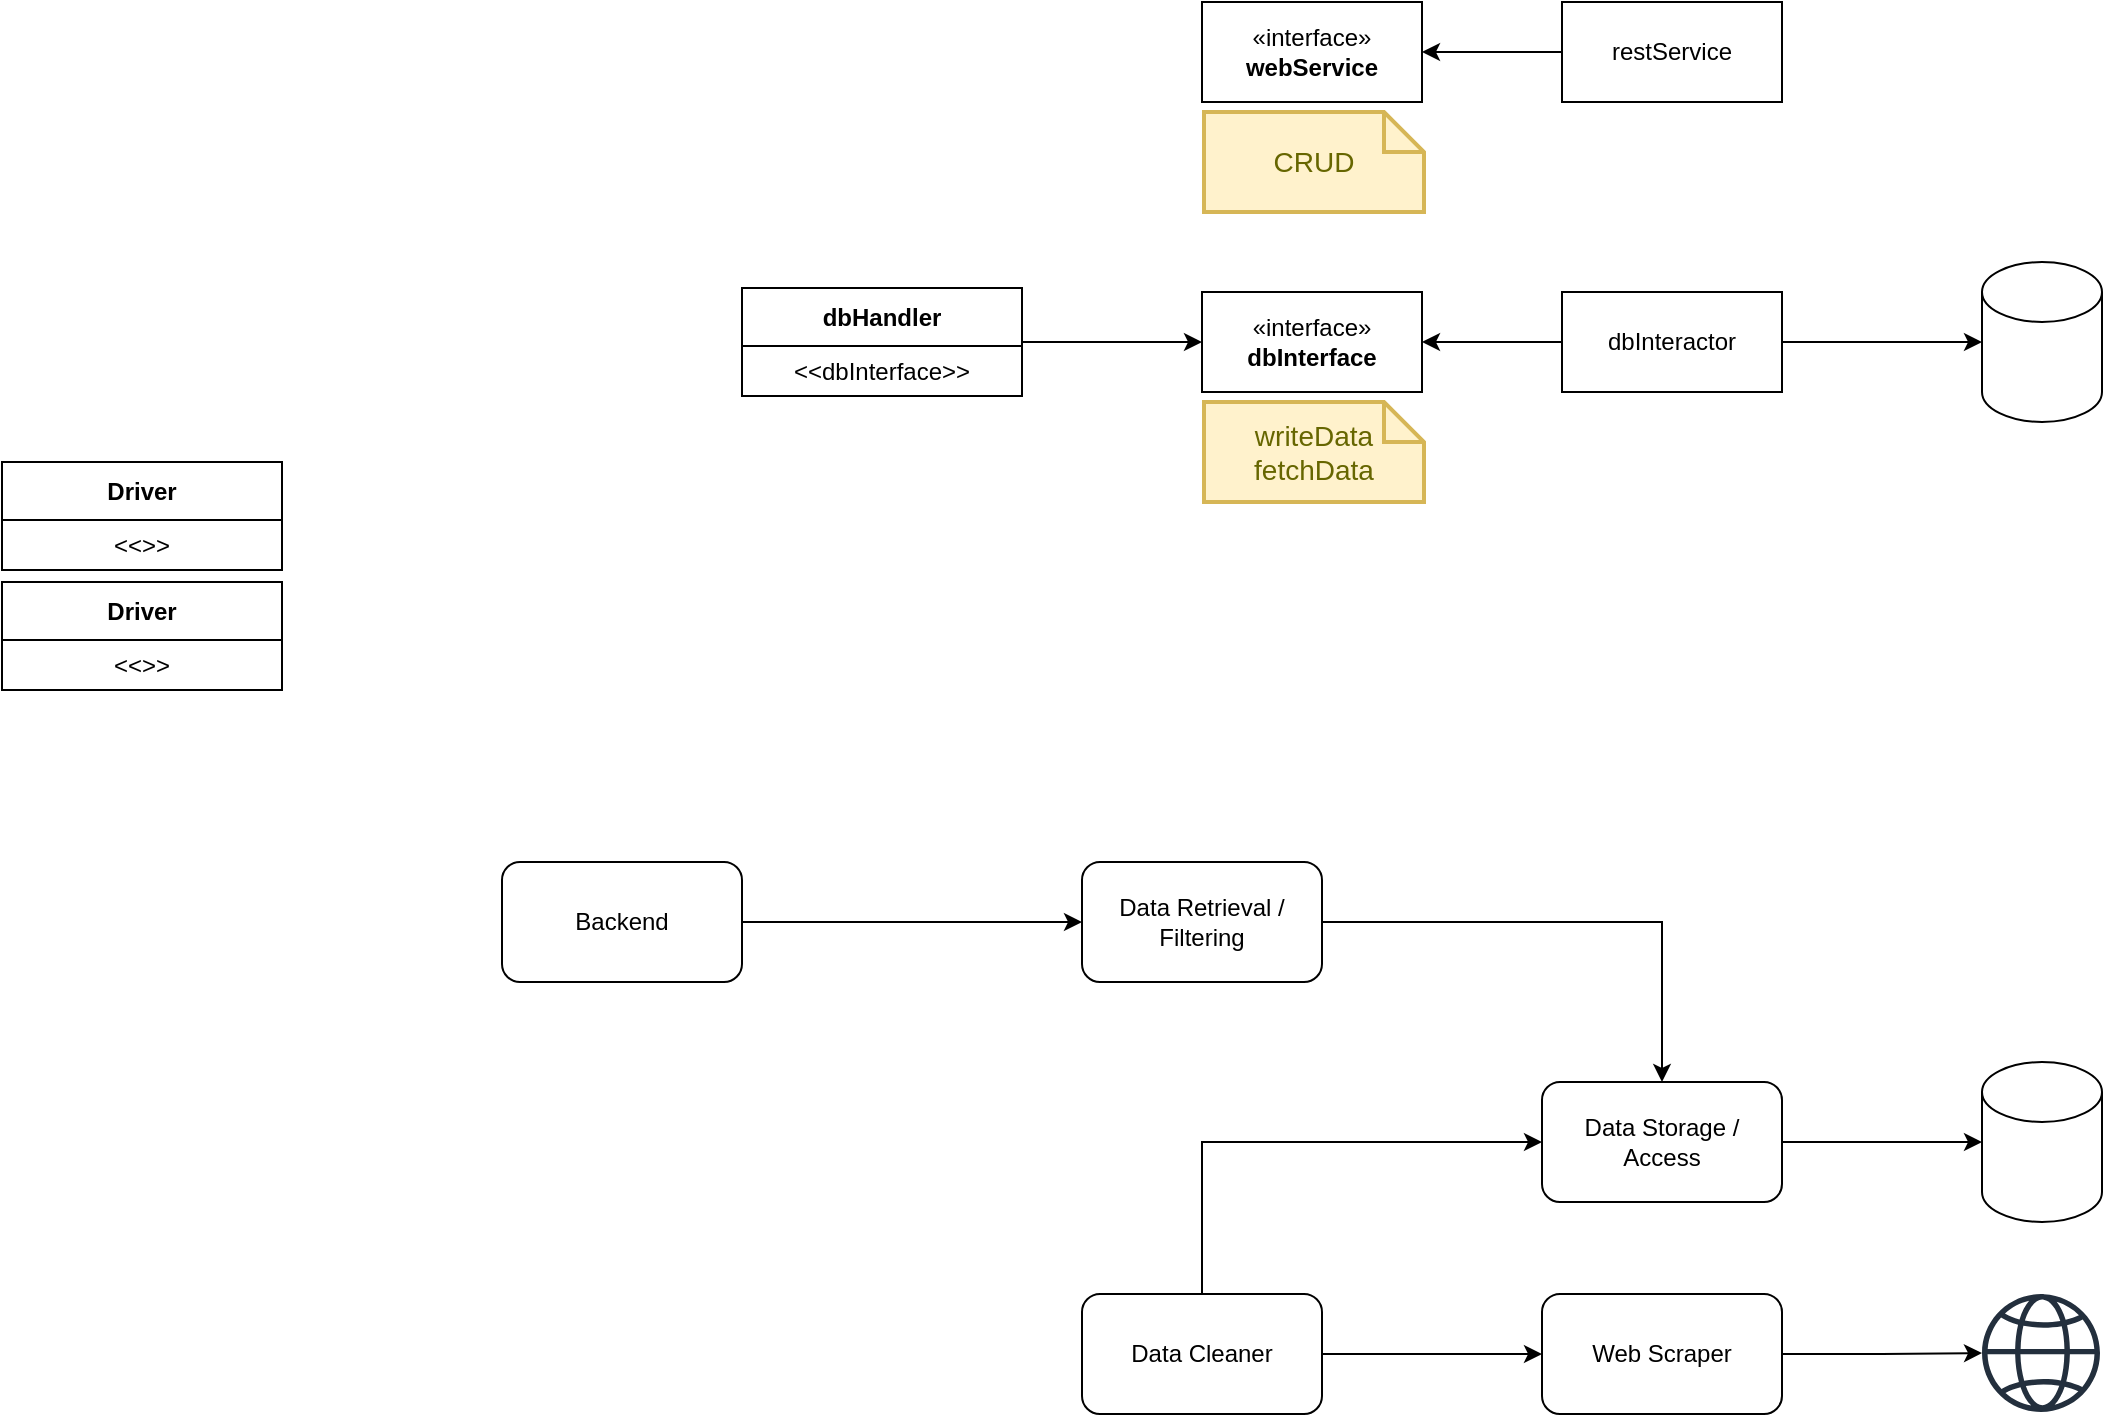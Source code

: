 <mxfile version="26.0.6">
  <diagram name="Page-1" id="9ZS23o5Lgt0_xyfYFd_S">
    <mxGraphModel dx="1434" dy="785" grid="1" gridSize="10" guides="1" tooltips="1" connect="1" arrows="1" fold="1" page="1" pageScale="1" pageWidth="1169" pageHeight="827" math="0" shadow="0">
      <root>
        <mxCell id="0" />
        <mxCell id="1" parent="0" />
        <mxCell id="pvLlDoTduh4TeLy9FZD7-2" value="" style="shape=cylinder3;whiteSpace=wrap;html=1;boundedLbl=1;backgroundOutline=1;size=15;" parent="1" vertex="1">
          <mxGeometry x="1020" y="200" width="60" height="80" as="geometry" />
        </mxCell>
        <mxCell id="pvLlDoTduh4TeLy9FZD7-3" value="«interface»&lt;br&gt;&lt;b&gt;dbInterface&lt;/b&gt;" style="html=1;whiteSpace=wrap;" parent="1" vertex="1">
          <mxGeometry x="630" y="215" width="110" height="50" as="geometry" />
        </mxCell>
        <mxCell id="pvLlDoTduh4TeLy9FZD7-7" style="edgeStyle=orthogonalEdgeStyle;rounded=0;orthogonalLoop=1;jettySize=auto;html=1;" parent="1" source="pvLlDoTduh4TeLy9FZD7-4" target="pvLlDoTduh4TeLy9FZD7-2" edge="1">
          <mxGeometry relative="1" as="geometry" />
        </mxCell>
        <mxCell id="pvLlDoTduh4TeLy9FZD7-8" style="edgeStyle=orthogonalEdgeStyle;rounded=0;orthogonalLoop=1;jettySize=auto;html=1;" parent="1" source="pvLlDoTduh4TeLy9FZD7-4" target="pvLlDoTduh4TeLy9FZD7-3" edge="1">
          <mxGeometry relative="1" as="geometry" />
        </mxCell>
        <mxCell id="pvLlDoTduh4TeLy9FZD7-4" value="dbInteractor" style="html=1;whiteSpace=wrap;" parent="1" vertex="1">
          <mxGeometry x="810" y="215" width="110" height="50" as="geometry" />
        </mxCell>
        <mxCell id="pvLlDoTduh4TeLy9FZD7-10" value="writeData&lt;div&gt;fetchData&lt;/div&gt;" style="shape=note;strokeWidth=2;fontSize=14;size=20;whiteSpace=wrap;html=1;fillColor=#fff2cc;strokeColor=#d6b656;fontColor=#666600;" parent="1" vertex="1">
          <mxGeometry x="631" y="270" width="110" height="50" as="geometry" />
        </mxCell>
        <mxCell id="pvLlDoTduh4TeLy9FZD7-12" value="«interface»&lt;br&gt;&lt;b&gt;webService&lt;/b&gt;" style="html=1;whiteSpace=wrap;" parent="1" vertex="1">
          <mxGeometry x="630" y="70" width="110" height="50" as="geometry" />
        </mxCell>
        <mxCell id="pvLlDoTduh4TeLy9FZD7-16" style="edgeStyle=orthogonalEdgeStyle;rounded=0;orthogonalLoop=1;jettySize=auto;html=1;" parent="1" source="pvLlDoTduh4TeLy9FZD7-15" target="pvLlDoTduh4TeLy9FZD7-12" edge="1">
          <mxGeometry relative="1" as="geometry" />
        </mxCell>
        <mxCell id="pvLlDoTduh4TeLy9FZD7-15" value="restService" style="html=1;whiteSpace=wrap;" parent="1" vertex="1">
          <mxGeometry x="810" y="70" width="110" height="50" as="geometry" />
        </mxCell>
        <mxCell id="pvLlDoTduh4TeLy9FZD7-17" value="CRUD" style="shape=note;strokeWidth=2;fontSize=14;size=20;whiteSpace=wrap;html=1;fillColor=#fff2cc;strokeColor=#d6b656;fontColor=#666600;" parent="1" vertex="1">
          <mxGeometry x="631" y="125" width="110" height="50" as="geometry" />
        </mxCell>
        <mxCell id="wnh7JDFZamDMv24RM5yd-7" style="edgeStyle=orthogonalEdgeStyle;rounded=0;orthogonalLoop=1;jettySize=auto;html=1;entryX=0;entryY=0.5;entryDx=0;entryDy=0;" edge="1" parent="1" source="wnh7JDFZamDMv24RM5yd-2" target="pvLlDoTduh4TeLy9FZD7-3">
          <mxGeometry relative="1" as="geometry" />
        </mxCell>
        <mxCell id="wnh7JDFZamDMv24RM5yd-2" value="dbHandler" style="swimlane;fontStyle=1;align=center;verticalAlign=middle;childLayout=stackLayout;horizontal=1;startSize=29;horizontalStack=0;resizeParent=1;resizeParentMax=0;resizeLast=0;collapsible=0;marginBottom=0;html=1;whiteSpace=wrap;" vertex="1" parent="1">
          <mxGeometry x="400" y="213" width="140" height="54" as="geometry" />
        </mxCell>
        <mxCell id="wnh7JDFZamDMv24RM5yd-3" value="&amp;lt;&amp;lt;dbInterface&amp;gt;&amp;gt;" style="text;html=1;strokeColor=none;fillColor=none;align=center;verticalAlign=middle;spacingLeft=4;spacingRight=4;overflow=hidden;rotatable=0;points=[[0,0.5],[1,0.5]];portConstraint=eastwest;whiteSpace=wrap;" vertex="1" parent="wnh7JDFZamDMv24RM5yd-2">
          <mxGeometry y="29" width="140" height="25" as="geometry" />
        </mxCell>
        <mxCell id="wnh7JDFZamDMv24RM5yd-8" value="Driver" style="swimlane;fontStyle=1;align=center;verticalAlign=middle;childLayout=stackLayout;horizontal=1;startSize=29;horizontalStack=0;resizeParent=1;resizeParentMax=0;resizeLast=0;collapsible=0;marginBottom=0;html=1;whiteSpace=wrap;" vertex="1" parent="1">
          <mxGeometry x="30" y="360" width="140" height="54" as="geometry" />
        </mxCell>
        <mxCell id="wnh7JDFZamDMv24RM5yd-9" value="&amp;lt;&amp;lt;&amp;gt;&amp;gt;" style="text;html=1;strokeColor=none;fillColor=none;align=center;verticalAlign=middle;spacingLeft=4;spacingRight=4;overflow=hidden;rotatable=0;points=[[0,0.5],[1,0.5]];portConstraint=eastwest;whiteSpace=wrap;" vertex="1" parent="wnh7JDFZamDMv24RM5yd-8">
          <mxGeometry y="29" width="140" height="25" as="geometry" />
        </mxCell>
        <mxCell id="wnh7JDFZamDMv24RM5yd-11" value="Driver" style="swimlane;fontStyle=1;align=center;verticalAlign=middle;childLayout=stackLayout;horizontal=1;startSize=29;horizontalStack=0;resizeParent=1;resizeParentMax=0;resizeLast=0;collapsible=0;marginBottom=0;html=1;whiteSpace=wrap;" vertex="1" parent="1">
          <mxGeometry x="30" y="300" width="140" height="54" as="geometry" />
        </mxCell>
        <mxCell id="wnh7JDFZamDMv24RM5yd-12" value="&amp;lt;&amp;lt;&amp;gt;&amp;gt;" style="text;html=1;strokeColor=none;fillColor=none;align=center;verticalAlign=middle;spacingLeft=4;spacingRight=4;overflow=hidden;rotatable=0;points=[[0,0.5],[1,0.5]];portConstraint=eastwest;whiteSpace=wrap;" vertex="1" parent="wnh7JDFZamDMv24RM5yd-11">
          <mxGeometry y="29" width="140" height="25" as="geometry" />
        </mxCell>
        <mxCell id="wnh7JDFZamDMv24RM5yd-15" style="edgeStyle=orthogonalEdgeStyle;rounded=0;orthogonalLoop=1;jettySize=auto;html=1;" edge="1" parent="1" source="wnh7JDFZamDMv24RM5yd-13" target="wnh7JDFZamDMv24RM5yd-14">
          <mxGeometry relative="1" as="geometry" />
        </mxCell>
        <mxCell id="wnh7JDFZamDMv24RM5yd-13" value="Web Scraper" style="rounded=1;whiteSpace=wrap;html=1;" vertex="1" parent="1">
          <mxGeometry x="800" y="716" width="120" height="60" as="geometry" />
        </mxCell>
        <mxCell id="wnh7JDFZamDMv24RM5yd-14" value="" style="sketch=0;outlineConnect=0;fontColor=#232F3E;gradientColor=none;fillColor=#232F3D;strokeColor=none;dashed=0;verticalLabelPosition=bottom;verticalAlign=top;align=center;html=1;fontSize=12;fontStyle=0;aspect=fixed;pointerEvents=1;shape=mxgraph.aws4.globe;" vertex="1" parent="1">
          <mxGeometry x="1020" y="716" width="59" height="59" as="geometry" />
        </mxCell>
        <mxCell id="wnh7JDFZamDMv24RM5yd-18" style="edgeStyle=orthogonalEdgeStyle;rounded=0;orthogonalLoop=1;jettySize=auto;html=1;" edge="1" parent="1" source="wnh7JDFZamDMv24RM5yd-16" target="wnh7JDFZamDMv24RM5yd-13">
          <mxGeometry relative="1" as="geometry" />
        </mxCell>
        <mxCell id="wnh7JDFZamDMv24RM5yd-22" style="edgeStyle=orthogonalEdgeStyle;rounded=0;orthogonalLoop=1;jettySize=auto;html=1;entryX=0;entryY=0.5;entryDx=0;entryDy=0;" edge="1" parent="1" source="wnh7JDFZamDMv24RM5yd-16" target="wnh7JDFZamDMv24RM5yd-19">
          <mxGeometry relative="1" as="geometry">
            <Array as="points">
              <mxPoint x="630" y="640" />
            </Array>
          </mxGeometry>
        </mxCell>
        <mxCell id="wnh7JDFZamDMv24RM5yd-16" value="Data Cleaner" style="rounded=1;whiteSpace=wrap;html=1;" vertex="1" parent="1">
          <mxGeometry x="570" y="716" width="120" height="60" as="geometry" />
        </mxCell>
        <mxCell id="wnh7JDFZamDMv24RM5yd-21" style="edgeStyle=orthogonalEdgeStyle;rounded=0;orthogonalLoop=1;jettySize=auto;html=1;" edge="1" parent="1" source="wnh7JDFZamDMv24RM5yd-19" target="wnh7JDFZamDMv24RM5yd-20">
          <mxGeometry relative="1" as="geometry" />
        </mxCell>
        <mxCell id="wnh7JDFZamDMv24RM5yd-19" value="Data Storage / Access" style="rounded=1;whiteSpace=wrap;html=1;" vertex="1" parent="1">
          <mxGeometry x="800" y="610" width="120" height="60" as="geometry" />
        </mxCell>
        <mxCell id="wnh7JDFZamDMv24RM5yd-20" value="" style="shape=cylinder3;whiteSpace=wrap;html=1;boundedLbl=1;backgroundOutline=1;size=15;" vertex="1" parent="1">
          <mxGeometry x="1020" y="600" width="60" height="80" as="geometry" />
        </mxCell>
        <mxCell id="wnh7JDFZamDMv24RM5yd-24" style="edgeStyle=orthogonalEdgeStyle;rounded=0;orthogonalLoop=1;jettySize=auto;html=1;entryX=0.5;entryY=0;entryDx=0;entryDy=0;" edge="1" parent="1" source="wnh7JDFZamDMv24RM5yd-23" target="wnh7JDFZamDMv24RM5yd-19">
          <mxGeometry relative="1" as="geometry" />
        </mxCell>
        <mxCell id="wnh7JDFZamDMv24RM5yd-23" value="Data Retrieval / Filtering" style="rounded=1;whiteSpace=wrap;html=1;" vertex="1" parent="1">
          <mxGeometry x="570" y="500" width="120" height="60" as="geometry" />
        </mxCell>
        <mxCell id="wnh7JDFZamDMv24RM5yd-26" style="edgeStyle=orthogonalEdgeStyle;rounded=0;orthogonalLoop=1;jettySize=auto;html=1;" edge="1" parent="1" source="wnh7JDFZamDMv24RM5yd-25" target="wnh7JDFZamDMv24RM5yd-23">
          <mxGeometry relative="1" as="geometry" />
        </mxCell>
        <mxCell id="wnh7JDFZamDMv24RM5yd-25" value="Backend" style="rounded=1;whiteSpace=wrap;html=1;" vertex="1" parent="1">
          <mxGeometry x="280" y="500" width="120" height="60" as="geometry" />
        </mxCell>
      </root>
    </mxGraphModel>
  </diagram>
</mxfile>
